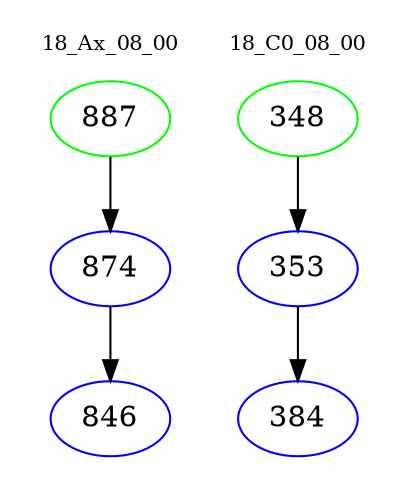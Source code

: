 digraph{
subgraph cluster_0 {
color = white
label = "18_Ax_08_00";
fontsize=10;
T0_887 [label="887", color="green"]
T0_887 -> T0_874 [color="black"]
T0_874 [label="874", color="blue"]
T0_874 -> T0_846 [color="black"]
T0_846 [label="846", color="blue"]
}
subgraph cluster_1 {
color = white
label = "18_C0_08_00";
fontsize=10;
T1_348 [label="348", color="green"]
T1_348 -> T1_353 [color="black"]
T1_353 [label="353", color="blue"]
T1_353 -> T1_384 [color="black"]
T1_384 [label="384", color="blue"]
}
}
